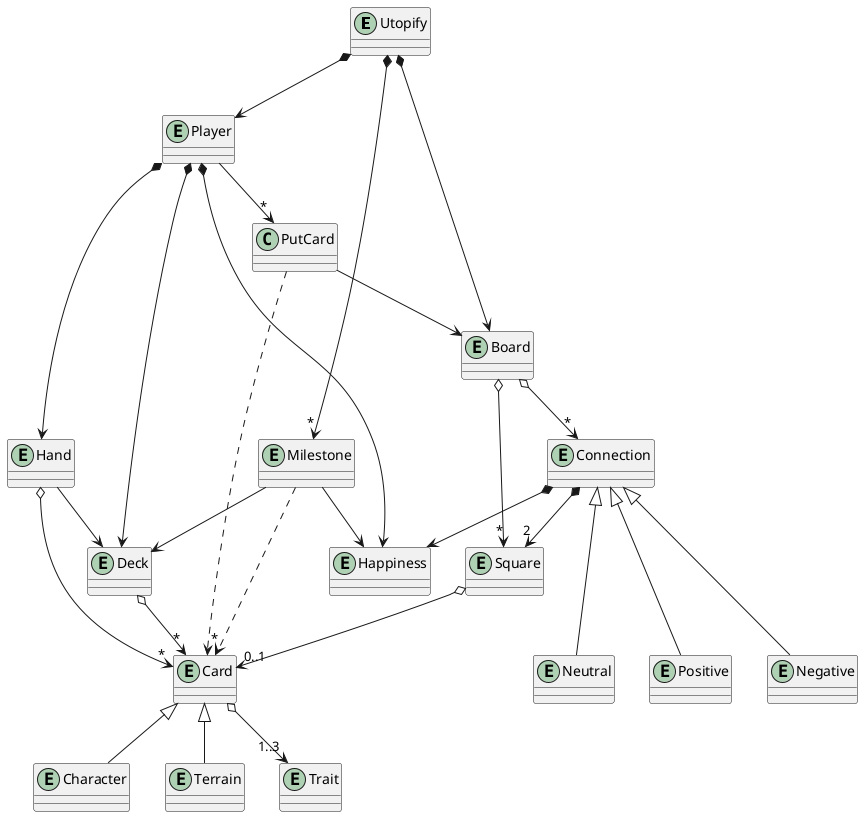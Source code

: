 ﻿@startuml

entity Utopify
entity Player
entity Deck
entity Hand
entity Card
entity Character
entity Terrain
entity Trait
entity Board
entity Square
entity Connection
entity Positive
entity Neutral
entity Negative
entity Happiness
entity Milestone

Utopify *--> Player
Player *--> Deck
Player *--> Hand
Player --> "*" PutCard
Hand --> Deck
Hand o--> "*" Card
Deck o--> "*" Card
Card o--> "1..3" Trait
Card <|-- Character
Card <|-- Terrain

Player *--> Happiness

Utopify *--> Board
Board o--> "*" Square
Board o--> "*" Connection
Square o--> "0..1" Card
Connection *--> "2" Square
Connection *--> Happiness
Connection <|--- Positive
Connection <|--- Neutral
Connection <|--- Negative

PutCard --> Board
PutCard ..> Card

Utopify *--> "*" Milestone
Milestone --> Happiness
Milestone --> Deck
Milestone ..> "*" Card 

@enduml
